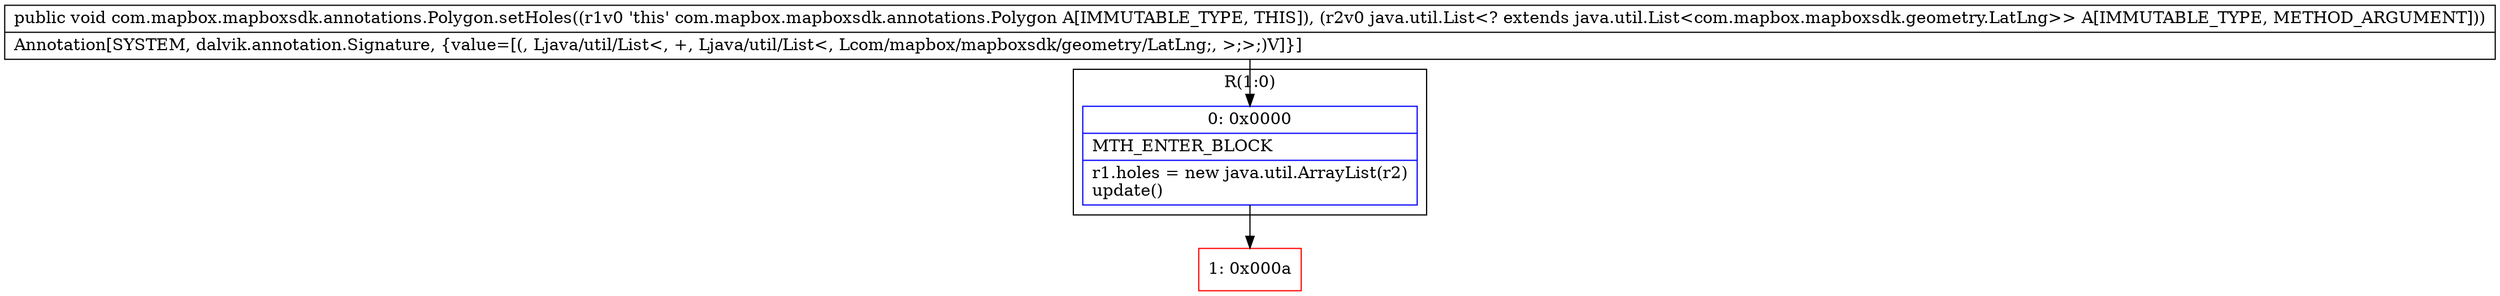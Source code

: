digraph "CFG forcom.mapbox.mapboxsdk.annotations.Polygon.setHoles(Ljava\/util\/List;)V" {
subgraph cluster_Region_763459658 {
label = "R(1:0)";
node [shape=record,color=blue];
Node_0 [shape=record,label="{0\:\ 0x0000|MTH_ENTER_BLOCK\l|r1.holes = new java.util.ArrayList(r2)\lupdate()\l}"];
}
Node_1 [shape=record,color=red,label="{1\:\ 0x000a}"];
MethodNode[shape=record,label="{public void com.mapbox.mapboxsdk.annotations.Polygon.setHoles((r1v0 'this' com.mapbox.mapboxsdk.annotations.Polygon A[IMMUTABLE_TYPE, THIS]), (r2v0 java.util.List\<? extends java.util.List\<com.mapbox.mapboxsdk.geometry.LatLng\>\> A[IMMUTABLE_TYPE, METHOD_ARGUMENT]))  | Annotation[SYSTEM, dalvik.annotation.Signature, \{value=[(, Ljava\/util\/List\<, +, Ljava\/util\/List\<, Lcom\/mapbox\/mapboxsdk\/geometry\/LatLng;, \>;\>;)V]\}]\l}"];
MethodNode -> Node_0;
Node_0 -> Node_1;
}

